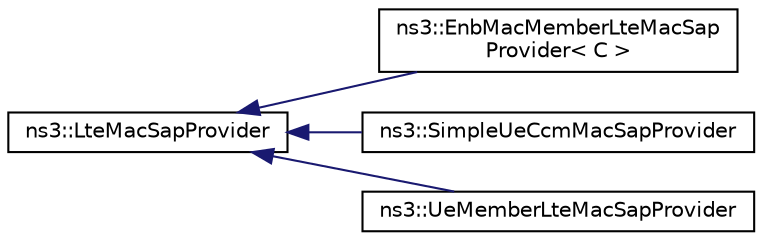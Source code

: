 digraph "Graphical Class Hierarchy"
{
 // LATEX_PDF_SIZE
  edge [fontname="Helvetica",fontsize="10",labelfontname="Helvetica",labelfontsize="10"];
  node [fontname="Helvetica",fontsize="10",shape=record];
  rankdir="LR";
  Node0 [label="ns3::LteMacSapProvider",height=0.2,width=0.4,color="black", fillcolor="white", style="filled",URL="$classns3_1_1_lte_mac_sap_provider.html",tooltip="Service Access Point (SAP) offered by the MAC to the RLC See Femto Forum MAC Scheduler Interface Spec..."];
  Node0 -> Node1 [dir="back",color="midnightblue",fontsize="10",style="solid",fontname="Helvetica"];
  Node1 [label="ns3::EnbMacMemberLteMacSap\lProvider\< C \>",height=0.2,width=0.4,color="black", fillcolor="white", style="filled",URL="$classns3_1_1_enb_mac_member_lte_mac_sap_provider.html",tooltip="EnbMacMemberLteMacSapProvider class."];
  Node0 -> Node2 [dir="back",color="midnightblue",fontsize="10",style="solid",fontname="Helvetica"];
  Node2 [label="ns3::SimpleUeCcmMacSapProvider",height=0.2,width=0.4,color="black", fillcolor="white", style="filled",URL="$classns3_1_1_simple_ue_ccm_mac_sap_provider.html",tooltip="SimpleUeCcmMacSapProvider class."];
  Node0 -> Node3 [dir="back",color="midnightblue",fontsize="10",style="solid",fontname="Helvetica"];
  Node3 [label="ns3::UeMemberLteMacSapProvider",height=0.2,width=0.4,color="black", fillcolor="white", style="filled",URL="$classns3_1_1_ue_member_lte_mac_sap_provider.html",tooltip="UeMemberLteMacSapProvider class."];
}
